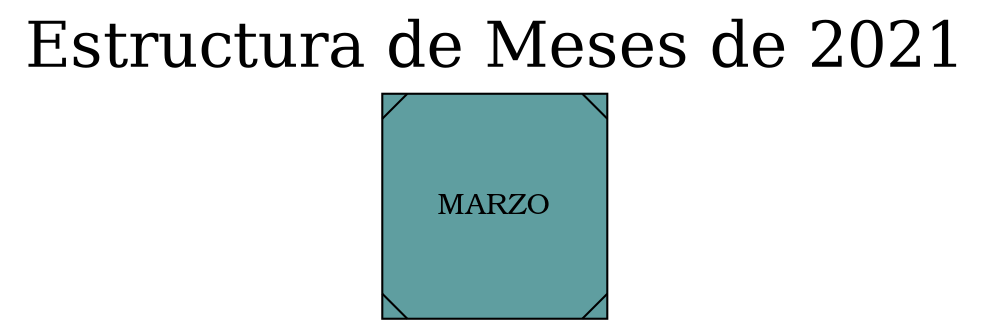 digraph month {
node [shape=Msquare, fontname="Bookman Old Style", width=1.5, style=filled, fillcolor=cadetblue];
edge [dir="both"]
labelloc="t";
label="Estructura de Meses de 2021";
fontsize=30;
rankdir="LR";
nodoMARZO[ label ="MARZO"]
}
